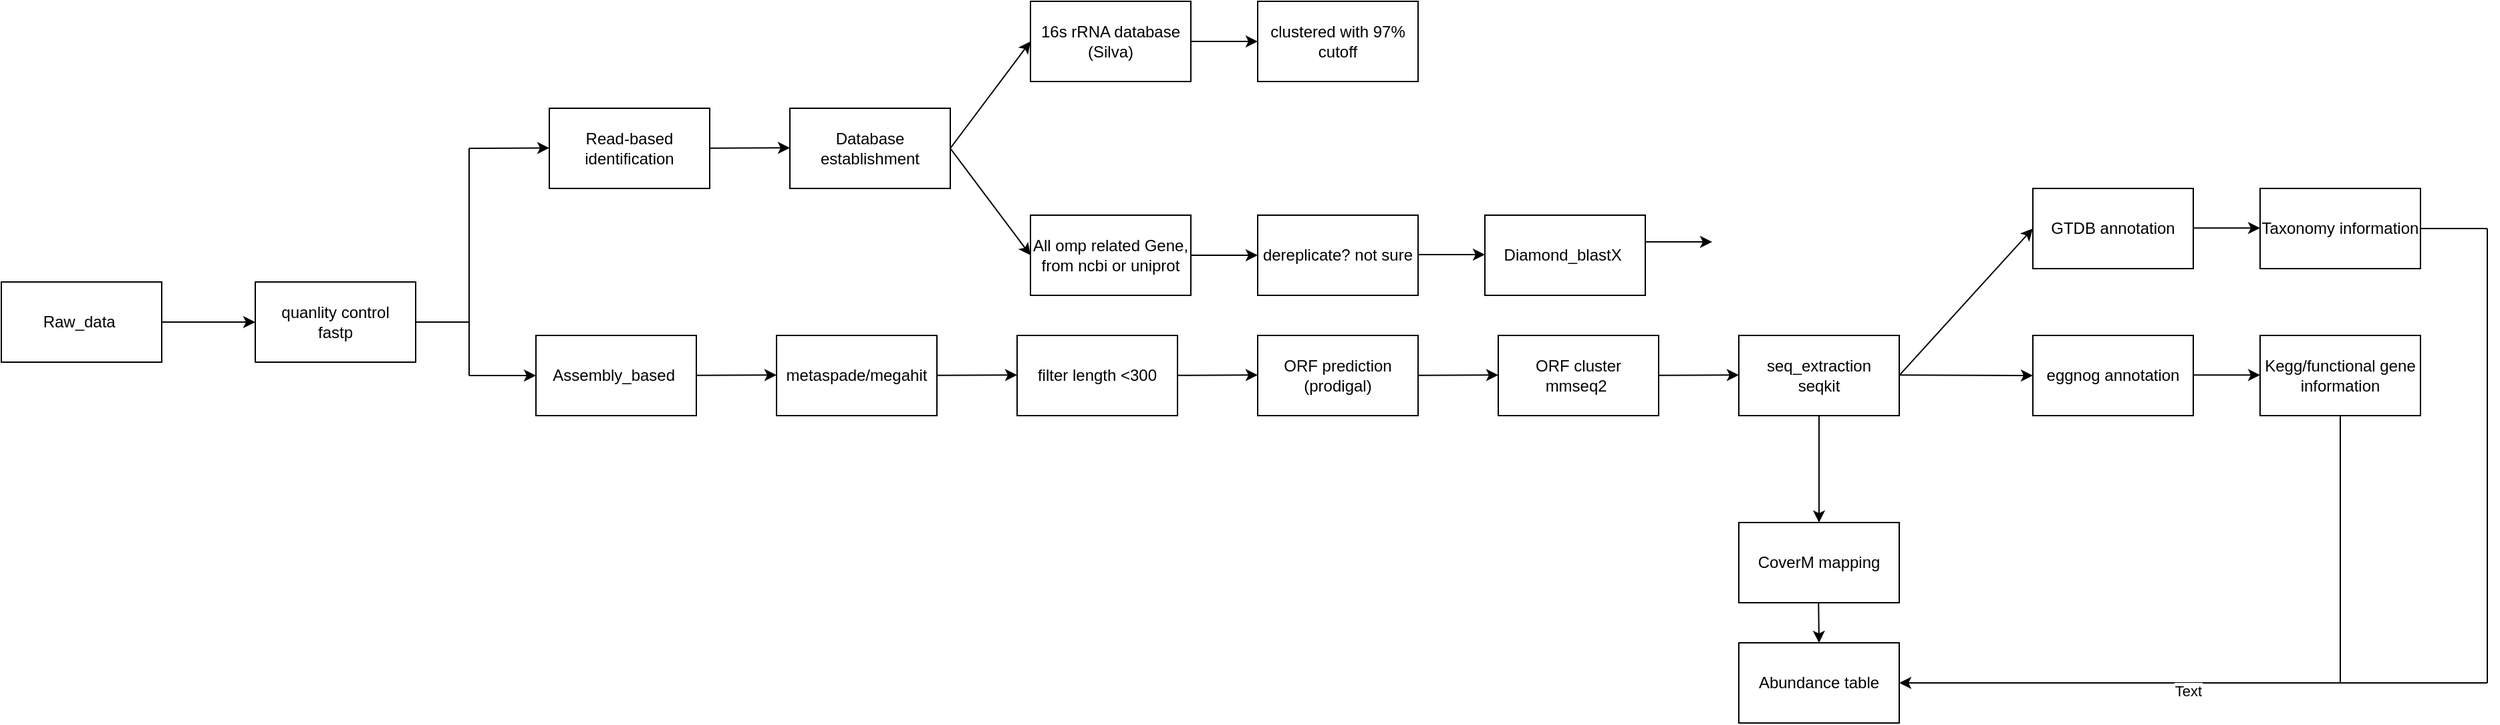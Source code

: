 <mxfile version="28.1.1">
  <diagram name="Page-1" id="wV7amuX78m7RQB0SNrFG">
    <mxGraphModel dx="801" dy="430" grid="1" gridSize="10" guides="1" tooltips="1" connect="1" arrows="1" fold="1" page="1" pageScale="1" pageWidth="850" pageHeight="1100" math="0" shadow="0">
      <root>
        <mxCell id="0" />
        <mxCell id="1" parent="0" />
        <mxCell id="S6eDje7HF3GLEyWVGRtd-1" value="Raw_data&amp;nbsp;" style="rounded=0;whiteSpace=wrap;html=1;" vertex="1" parent="1">
          <mxGeometry x="30" y="240" width="120" height="60" as="geometry" />
        </mxCell>
        <mxCell id="S6eDje7HF3GLEyWVGRtd-2" value="" style="endArrow=classic;html=1;rounded=0;exitX=1;exitY=0.5;exitDx=0;exitDy=0;" edge="1" parent="1" source="S6eDje7HF3GLEyWVGRtd-1">
          <mxGeometry width="50" height="50" relative="1" as="geometry">
            <mxPoint x="460" y="280" as="sourcePoint" />
            <mxPoint x="220" y="270" as="targetPoint" />
          </mxGeometry>
        </mxCell>
        <mxCell id="S6eDje7HF3GLEyWVGRtd-3" value="quanlity control&lt;div&gt;fastp&lt;/div&gt;" style="rounded=0;whiteSpace=wrap;html=1;" vertex="1" parent="1">
          <mxGeometry x="220" y="240" width="120" height="60" as="geometry" />
        </mxCell>
        <mxCell id="S6eDje7HF3GLEyWVGRtd-4" value="" style="endArrow=classic;html=1;rounded=0;" edge="1" parent="1">
          <mxGeometry width="50" height="50" relative="1" as="geometry">
            <mxPoint x="380" y="140" as="sourcePoint" />
            <mxPoint x="440" y="139.73" as="targetPoint" />
          </mxGeometry>
        </mxCell>
        <mxCell id="S6eDje7HF3GLEyWVGRtd-5" value="" style="endArrow=none;html=1;rounded=0;" edge="1" parent="1">
          <mxGeometry width="50" height="50" relative="1" as="geometry">
            <mxPoint x="340" y="270" as="sourcePoint" />
            <mxPoint x="380" y="270" as="targetPoint" />
          </mxGeometry>
        </mxCell>
        <mxCell id="S6eDje7HF3GLEyWVGRtd-6" value="" style="endArrow=none;html=1;rounded=0;" edge="1" parent="1">
          <mxGeometry width="50" height="50" relative="1" as="geometry">
            <mxPoint x="380" y="140" as="sourcePoint" />
            <mxPoint x="380" y="270" as="targetPoint" />
          </mxGeometry>
        </mxCell>
        <mxCell id="S6eDje7HF3GLEyWVGRtd-7" value="" style="endArrow=none;html=1;rounded=0;" edge="1" parent="1">
          <mxGeometry width="50" height="50" relative="1" as="geometry">
            <mxPoint x="380" y="270" as="sourcePoint" />
            <mxPoint x="380" y="310" as="targetPoint" />
          </mxGeometry>
        </mxCell>
        <mxCell id="S6eDje7HF3GLEyWVGRtd-8" value="" style="endArrow=classic;html=1;rounded=0;exitX=1;exitY=0.5;exitDx=0;exitDy=0;" edge="1" parent="1">
          <mxGeometry width="50" height="50" relative="1" as="geometry">
            <mxPoint x="380" y="310" as="sourcePoint" />
            <mxPoint x="430" y="310" as="targetPoint" />
          </mxGeometry>
        </mxCell>
        <mxCell id="S6eDje7HF3GLEyWVGRtd-9" value="Read-based identification" style="rounded=0;whiteSpace=wrap;html=1;" vertex="1" parent="1">
          <mxGeometry x="440" y="110" width="120" height="60" as="geometry" />
        </mxCell>
        <mxCell id="S6eDje7HF3GLEyWVGRtd-10" value="Database establishment" style="rounded=0;whiteSpace=wrap;html=1;" vertex="1" parent="1">
          <mxGeometry x="620" y="110" width="120" height="60" as="geometry" />
        </mxCell>
        <mxCell id="S6eDje7HF3GLEyWVGRtd-11" value="" style="endArrow=classic;html=1;rounded=0;" edge="1" parent="1">
          <mxGeometry width="50" height="50" relative="1" as="geometry">
            <mxPoint x="560" y="139.91" as="sourcePoint" />
            <mxPoint x="620" y="139.64" as="targetPoint" />
          </mxGeometry>
        </mxCell>
        <mxCell id="S6eDje7HF3GLEyWVGRtd-12" value="" style="endArrow=classic;html=1;rounded=0;" edge="1" parent="1">
          <mxGeometry width="50" height="50" relative="1" as="geometry">
            <mxPoint x="740" y="140.0" as="sourcePoint" />
            <mxPoint x="800" y="60" as="targetPoint" />
          </mxGeometry>
        </mxCell>
        <mxCell id="S6eDje7HF3GLEyWVGRtd-13" value="16s rRNA database (Silva)" style="rounded=0;whiteSpace=wrap;html=1;" vertex="1" parent="1">
          <mxGeometry x="800" y="30" width="120" height="60" as="geometry" />
        </mxCell>
        <mxCell id="S6eDje7HF3GLEyWVGRtd-14" value="" style="endArrow=classic;html=1;rounded=0;" edge="1" parent="1">
          <mxGeometry width="50" height="50" relative="1" as="geometry">
            <mxPoint x="920" y="60.0" as="sourcePoint" />
            <mxPoint x="970" y="60" as="targetPoint" />
          </mxGeometry>
        </mxCell>
        <mxCell id="S6eDje7HF3GLEyWVGRtd-15" value="clustered with 97% cutoff" style="rounded=0;whiteSpace=wrap;html=1;" vertex="1" parent="1">
          <mxGeometry x="970" y="30" width="120" height="60" as="geometry" />
        </mxCell>
        <mxCell id="S6eDje7HF3GLEyWVGRtd-16" value="" style="endArrow=classic;html=1;rounded=0;entryX=0;entryY=0.5;entryDx=0;entryDy=0;" edge="1" parent="1">
          <mxGeometry width="50" height="50" relative="1" as="geometry">
            <mxPoint x="740" y="140" as="sourcePoint" />
            <mxPoint x="800" y="220" as="targetPoint" />
          </mxGeometry>
        </mxCell>
        <mxCell id="S6eDje7HF3GLEyWVGRtd-19" value="All omp related Gene, from ncbi or uniprot" style="rounded=0;whiteSpace=wrap;html=1;" vertex="1" parent="1">
          <mxGeometry x="800" y="190" width="120" height="60" as="geometry" />
        </mxCell>
        <mxCell id="S6eDje7HF3GLEyWVGRtd-20" value="" style="endArrow=classic;html=1;rounded=0;" edge="1" parent="1">
          <mxGeometry width="50" height="50" relative="1" as="geometry">
            <mxPoint x="920" y="220" as="sourcePoint" />
            <mxPoint x="970" y="220" as="targetPoint" />
          </mxGeometry>
        </mxCell>
        <mxCell id="S6eDje7HF3GLEyWVGRtd-21" value="dereplicate? not sure" style="rounded=0;whiteSpace=wrap;html=1;" vertex="1" parent="1">
          <mxGeometry x="970" y="190" width="120" height="60" as="geometry" />
        </mxCell>
        <mxCell id="S6eDje7HF3GLEyWVGRtd-22" value="" style="endArrow=classic;html=1;rounded=0;" edge="1" parent="1">
          <mxGeometry width="50" height="50" relative="1" as="geometry">
            <mxPoint x="1090" y="219.5" as="sourcePoint" />
            <mxPoint x="1140" y="219.5" as="targetPoint" />
          </mxGeometry>
        </mxCell>
        <mxCell id="S6eDje7HF3GLEyWVGRtd-23" value="Diamond_blastX&amp;nbsp;" style="rounded=0;whiteSpace=wrap;html=1;" vertex="1" parent="1">
          <mxGeometry x="1140" y="190" width="120" height="60" as="geometry" />
        </mxCell>
        <mxCell id="S6eDje7HF3GLEyWVGRtd-24" value="" style="endArrow=classic;html=1;rounded=0;" edge="1" parent="1">
          <mxGeometry width="50" height="50" relative="1" as="geometry">
            <mxPoint x="1260" y="210" as="sourcePoint" />
            <mxPoint x="1310" y="210" as="targetPoint" />
          </mxGeometry>
        </mxCell>
        <mxCell id="S6eDje7HF3GLEyWVGRtd-25" value="Assembly_based&amp;nbsp;" style="rounded=0;whiteSpace=wrap;html=1;" vertex="1" parent="1">
          <mxGeometry x="430" y="280" width="120" height="60" as="geometry" />
        </mxCell>
        <mxCell id="S6eDje7HF3GLEyWVGRtd-26" value="metaspade/megahit" style="rounded=0;whiteSpace=wrap;html=1;" vertex="1" parent="1">
          <mxGeometry x="610" y="280" width="120" height="60" as="geometry" />
        </mxCell>
        <mxCell id="S6eDje7HF3GLEyWVGRtd-27" value="" style="endArrow=classic;html=1;rounded=0;" edge="1" parent="1">
          <mxGeometry width="50" height="50" relative="1" as="geometry">
            <mxPoint x="550" y="309.91" as="sourcePoint" />
            <mxPoint x="610" y="309.64" as="targetPoint" />
          </mxGeometry>
        </mxCell>
        <mxCell id="S6eDje7HF3GLEyWVGRtd-28" value="" style="endArrow=classic;html=1;rounded=0;" edge="1" parent="1">
          <mxGeometry width="50" height="50" relative="1" as="geometry">
            <mxPoint x="730" y="309.9" as="sourcePoint" />
            <mxPoint x="790" y="309.63" as="targetPoint" />
          </mxGeometry>
        </mxCell>
        <mxCell id="S6eDje7HF3GLEyWVGRtd-29" value="filter length &amp;lt;300" style="rounded=0;whiteSpace=wrap;html=1;" vertex="1" parent="1">
          <mxGeometry x="790" y="280" width="120" height="60" as="geometry" />
        </mxCell>
        <mxCell id="S6eDje7HF3GLEyWVGRtd-30" value="" style="endArrow=classic;html=1;rounded=0;" edge="1" parent="1">
          <mxGeometry width="50" height="50" relative="1" as="geometry">
            <mxPoint x="910" y="309.9" as="sourcePoint" />
            <mxPoint x="970" y="309.63" as="targetPoint" />
          </mxGeometry>
        </mxCell>
        <mxCell id="S6eDje7HF3GLEyWVGRtd-31" value="ORF prediction (prodigal)" style="rounded=0;whiteSpace=wrap;html=1;" vertex="1" parent="1">
          <mxGeometry x="970" y="280" width="120" height="60" as="geometry" />
        </mxCell>
        <mxCell id="S6eDje7HF3GLEyWVGRtd-34" value="" style="endArrow=classic;html=1;rounded=0;" edge="1" parent="1">
          <mxGeometry width="50" height="50" relative="1" as="geometry">
            <mxPoint x="1090" y="309.9" as="sourcePoint" />
            <mxPoint x="1150" y="309.63" as="targetPoint" />
          </mxGeometry>
        </mxCell>
        <mxCell id="S6eDje7HF3GLEyWVGRtd-35" value="&lt;div&gt;ORF cluster&lt;/div&gt;mmseq2&amp;nbsp;" style="rounded=0;whiteSpace=wrap;html=1;" vertex="1" parent="1">
          <mxGeometry x="1150" y="280" width="120" height="60" as="geometry" />
        </mxCell>
        <mxCell id="S6eDje7HF3GLEyWVGRtd-36" value="" style="endArrow=classic;html=1;rounded=0;" edge="1" parent="1">
          <mxGeometry width="50" height="50" relative="1" as="geometry">
            <mxPoint x="1270" y="309.9" as="sourcePoint" />
            <mxPoint x="1330" y="309.63" as="targetPoint" />
          </mxGeometry>
        </mxCell>
        <mxCell id="S6eDje7HF3GLEyWVGRtd-37" value="&lt;div&gt;seq_extraction&lt;/div&gt;&lt;div&gt;seqkit&lt;/div&gt;" style="rounded=0;whiteSpace=wrap;html=1;" vertex="1" parent="1">
          <mxGeometry x="1330" y="280" width="120" height="60" as="geometry" />
        </mxCell>
        <mxCell id="S6eDje7HF3GLEyWVGRtd-39" value="" style="endArrow=classic;html=1;rounded=0;entryX=0;entryY=0.5;entryDx=0;entryDy=0;" edge="1" parent="1" target="S6eDje7HF3GLEyWVGRtd-40">
          <mxGeometry width="50" height="50" relative="1" as="geometry">
            <mxPoint x="1450" y="309.9" as="sourcePoint" />
            <mxPoint x="1510" y="309.63" as="targetPoint" />
          </mxGeometry>
        </mxCell>
        <mxCell id="S6eDje7HF3GLEyWVGRtd-40" value="&lt;div&gt;GTDB annotation&lt;/div&gt;" style="rounded=0;whiteSpace=wrap;html=1;" vertex="1" parent="1">
          <mxGeometry x="1550" y="170" width="120" height="60" as="geometry" />
        </mxCell>
        <mxCell id="S6eDje7HF3GLEyWVGRtd-41" value="" style="endArrow=classic;html=1;rounded=0;" edge="1" parent="1">
          <mxGeometry width="50" height="50" relative="1" as="geometry">
            <mxPoint x="1390" y="340.1" as="sourcePoint" />
            <mxPoint x="1390" y="420" as="targetPoint" />
          </mxGeometry>
        </mxCell>
        <mxCell id="S6eDje7HF3GLEyWVGRtd-44" value="&lt;div&gt;eggnog annotation&lt;/div&gt;" style="rounded=0;whiteSpace=wrap;html=1;" vertex="1" parent="1">
          <mxGeometry x="1550" y="280" width="120" height="60" as="geometry" />
        </mxCell>
        <mxCell id="S6eDje7HF3GLEyWVGRtd-45" value="" style="endArrow=classic;html=1;rounded=0;" edge="1" parent="1">
          <mxGeometry width="50" height="50" relative="1" as="geometry">
            <mxPoint x="1670" y="199.63" as="sourcePoint" />
            <mxPoint x="1720" y="199.63" as="targetPoint" />
          </mxGeometry>
        </mxCell>
        <mxCell id="S6eDje7HF3GLEyWVGRtd-46" value="Taxonomy information" style="rounded=0;whiteSpace=wrap;html=1;" vertex="1" parent="1">
          <mxGeometry x="1720" y="170" width="120" height="60" as="geometry" />
        </mxCell>
        <mxCell id="S6eDje7HF3GLEyWVGRtd-47" value="" style="endArrow=classic;html=1;rounded=0;" edge="1" parent="1">
          <mxGeometry width="50" height="50" relative="1" as="geometry">
            <mxPoint x="1670" y="309.63" as="sourcePoint" />
            <mxPoint x="1720" y="309.63" as="targetPoint" />
          </mxGeometry>
        </mxCell>
        <mxCell id="S6eDje7HF3GLEyWVGRtd-48" value="Kegg/functional gene information" style="rounded=0;whiteSpace=wrap;html=1;" vertex="1" parent="1">
          <mxGeometry x="1720" y="280" width="120" height="60" as="geometry" />
        </mxCell>
        <mxCell id="S6eDje7HF3GLEyWVGRtd-49" value="" style="endArrow=classic;html=1;rounded=0;entryX=0;entryY=0.5;entryDx=0;entryDy=0;" edge="1" parent="1" target="S6eDje7HF3GLEyWVGRtd-44">
          <mxGeometry width="50" height="50" relative="1" as="geometry">
            <mxPoint x="1450" y="309.63" as="sourcePoint" />
            <mxPoint x="1500" y="309.63" as="targetPoint" />
          </mxGeometry>
        </mxCell>
        <mxCell id="S6eDje7HF3GLEyWVGRtd-50" value="&lt;div&gt;CoverM mapping&lt;/div&gt;" style="rounded=0;whiteSpace=wrap;html=1;" vertex="1" parent="1">
          <mxGeometry x="1330" y="420" width="120" height="60" as="geometry" />
        </mxCell>
        <mxCell id="S6eDje7HF3GLEyWVGRtd-52" value="" style="endArrow=classic;html=1;rounded=0;" edge="1" parent="1">
          <mxGeometry width="50" height="50" relative="1" as="geometry">
            <mxPoint x="1389.63" y="480" as="sourcePoint" />
            <mxPoint x="1390" y="510" as="targetPoint" />
          </mxGeometry>
        </mxCell>
        <mxCell id="S6eDje7HF3GLEyWVGRtd-53" value="&lt;div&gt;Abundance table&lt;/div&gt;" style="rounded=0;whiteSpace=wrap;html=1;" vertex="1" parent="1">
          <mxGeometry x="1330" y="510" width="120" height="60" as="geometry" />
        </mxCell>
        <mxCell id="S6eDje7HF3GLEyWVGRtd-54" value="" style="endArrow=classic;html=1;rounded=0;entryX=1;entryY=0.5;entryDx=0;entryDy=0;" edge="1" parent="1" target="S6eDje7HF3GLEyWVGRtd-53">
          <mxGeometry width="50" height="50" relative="1" as="geometry">
            <mxPoint x="1890" y="540" as="sourcePoint" />
            <mxPoint x="1610" y="550" as="targetPoint" />
          </mxGeometry>
        </mxCell>
        <mxCell id="S6eDje7HF3GLEyWVGRtd-58" value="Text" style="edgeLabel;html=1;align=center;verticalAlign=middle;resizable=0;points=[];" vertex="1" connectable="0" parent="S6eDje7HF3GLEyWVGRtd-54">
          <mxGeometry x="0.019" y="6" relative="1" as="geometry">
            <mxPoint as="offset" />
          </mxGeometry>
        </mxCell>
        <mxCell id="S6eDje7HF3GLEyWVGRtd-57" value="" style="endArrow=none;html=1;rounded=0;exitX=0.5;exitY=1;exitDx=0;exitDy=0;" edge="1" parent="1" source="S6eDje7HF3GLEyWVGRtd-48">
          <mxGeometry width="50" height="50" relative="1" as="geometry">
            <mxPoint x="1640" y="440" as="sourcePoint" />
            <mxPoint x="1780" y="540" as="targetPoint" />
          </mxGeometry>
        </mxCell>
        <mxCell id="S6eDje7HF3GLEyWVGRtd-60" value="" style="endArrow=none;html=1;rounded=0;exitX=0.5;exitY=1;exitDx=0;exitDy=0;" edge="1" parent="1">
          <mxGeometry width="50" height="50" relative="1" as="geometry">
            <mxPoint x="1890" y="200" as="sourcePoint" />
            <mxPoint x="1890" y="540" as="targetPoint" />
          </mxGeometry>
        </mxCell>
        <mxCell id="S6eDje7HF3GLEyWVGRtd-61" value="" style="endArrow=none;html=1;rounded=0;exitX=1;exitY=0.5;exitDx=0;exitDy=0;" edge="1" parent="1" source="S6eDje7HF3GLEyWVGRtd-46">
          <mxGeometry width="50" height="50" relative="1" as="geometry">
            <mxPoint x="1950" y="220" as="sourcePoint" />
            <mxPoint x="1890" y="200" as="targetPoint" />
          </mxGeometry>
        </mxCell>
      </root>
    </mxGraphModel>
  </diagram>
</mxfile>
